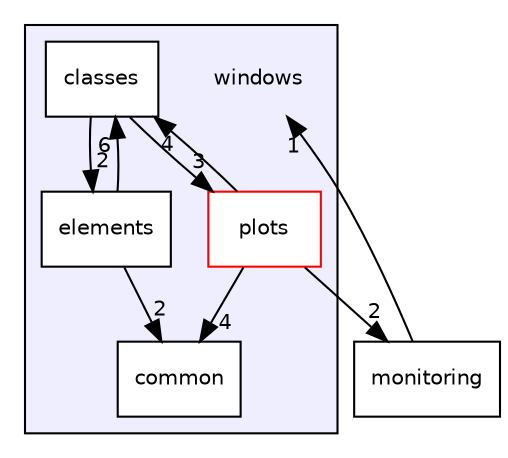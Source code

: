 digraph "windows" {
  compound=true
  node [ fontsize="10", fontname="Helvetica"];
  edge [ labelfontsize="10", labelfontname="Helvetica"];
  subgraph clusterdir_fe549de2418b81853b5f194edb4a7f34 {
    graph [ bgcolor="#eeeeff", pencolor="black", label="" URL="dir_fe549de2418b81853b5f194edb4a7f34.html"];
    dir_fe549de2418b81853b5f194edb4a7f34 [shape=plaintext label="windows"];
    dir_c3c3f5ef4ee812aceba9791209977206 [shape=box label="classes" color="black" fillcolor="white" style="filled" URL="dir_c3c3f5ef4ee812aceba9791209977206.html"];
    dir_89353dab8439e9af87fd3a91970e1a6b [shape=box label="common" color="black" fillcolor="white" style="filled" URL="dir_89353dab8439e9af87fd3a91970e1a6b.html"];
    dir_72399784b06e4df981965bf6d0d6051d [shape=box label="elements" color="black" fillcolor="white" style="filled" URL="dir_72399784b06e4df981965bf6d0d6051d.html"];
    dir_e71b46db7c9d6461f5052c9025042cf3 [shape=box label="plots" color="red" fillcolor="white" style="filled" URL="dir_e71b46db7c9d6461f5052c9025042cf3.html"];
  }
  dir_62029a7095150ca557d10310a8fae4d0 [shape=box label="monitoring" URL="dir_62029a7095150ca557d10310a8fae4d0.html"];
  dir_c3c3f5ef4ee812aceba9791209977206->dir_e71b46db7c9d6461f5052c9025042cf3 [headlabel="3", labeldistance=1.5 headhref="dir_000002_000005.html"];
  dir_c3c3f5ef4ee812aceba9791209977206->dir_72399784b06e4df981965bf6d0d6051d [headlabel="2", labeldistance=1.5 headhref="dir_000002_000004.html"];
  dir_62029a7095150ca557d10310a8fae4d0->dir_fe549de2418b81853b5f194edb4a7f34 [headlabel="1", labeldistance=1.5 headhref="dir_000000_000001.html"];
  dir_e71b46db7c9d6461f5052c9025042cf3->dir_c3c3f5ef4ee812aceba9791209977206 [headlabel="4", labeldistance=1.5 headhref="dir_000005_000002.html"];
  dir_e71b46db7c9d6461f5052c9025042cf3->dir_62029a7095150ca557d10310a8fae4d0 [headlabel="2", labeldistance=1.5 headhref="dir_000005_000000.html"];
  dir_e71b46db7c9d6461f5052c9025042cf3->dir_89353dab8439e9af87fd3a91970e1a6b [headlabel="4", labeldistance=1.5 headhref="dir_000005_000003.html"];
  dir_72399784b06e4df981965bf6d0d6051d->dir_c3c3f5ef4ee812aceba9791209977206 [headlabel="6", labeldistance=1.5 headhref="dir_000004_000002.html"];
  dir_72399784b06e4df981965bf6d0d6051d->dir_89353dab8439e9af87fd3a91970e1a6b [headlabel="2", labeldistance=1.5 headhref="dir_000004_000003.html"];
}
